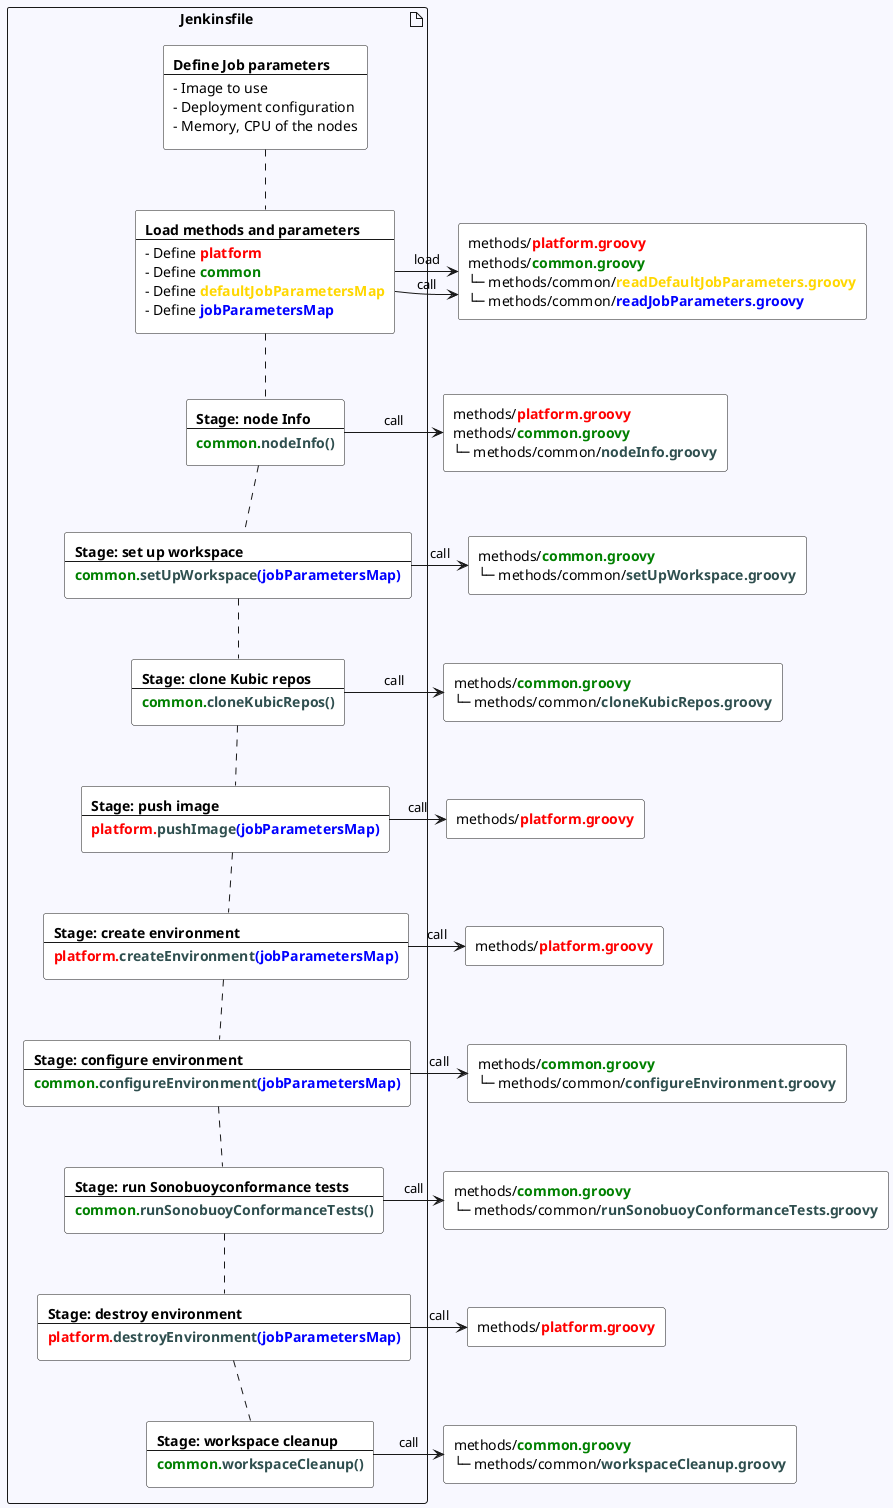 @startuml
skinparam backgroundColor GhostWhite
skinparam rectangle {
backgroundColor white
}

artifact Jenkinsfile {
rectangle jobParameters [
<b>Define Job parameters
----
- Image to use
- Deployment configuration
- Memory, CPU of the nodes
]

rectangle initPipeline [
<b>Load methods and parameters
----
- Define <b><color:red>platform
- Define <b><color:green>common
- Define <b><color:gold>defaultJobParametersMap
- Define <b><color:blue>jobParametersMap
]

rectangle nodeInfo [
<b>Stage: node Info
----
<b><color:Green>common.<color:darkslategray>nodeInfo()
]

rectangle setUpWorkspace [
<b>Stage: set up workspace
----
<b><color:Green>common.<color:darkslategray>setUpWorkspace<color:blue>(jobParametersMap)
]

rectangle cloneKubicRepos [
<b>Stage: clone Kubic repos
----
<b><color:Green>common.<color:darkslategray>cloneKubicRepos()
]

rectangle pushImage [
<b>Stage: push image
----
<b><color:Red>platform.<color:darkslategray>pushImage<color:blue>(jobParametersMap)
]

rectangle createEnv [
<b>Stage: create environment
----
<b><color:Red>platform.<color:darkslategray>createEnvironment<color:blue>(jobParametersMap)
]

rectangle configEnv [
<b>Stage: configure environment
----
<b><color:Green>common.<color:darkslategray>configureEnvironment<color:blue>(jobParametersMap)
]

rectangle runSonobuoyConformanceTests [
<b>Stage: run Sonobuoyconformance tests
----
<b><color:Green>common.<color:darkslategray>runSonobuoyConformanceTests()
]

rectangle destroyEnv [
<b>Stage: destroy environment
----
<b><color:Red>platform.<color:darkslategray>destroyEnvironment<color:blue>(jobParametersMap)
]

rectangle workspaceCleanup [
<b>Stage: workspace cleanup
----
<b><color:Green>common.<color:darkslategray>workspaceCleanup()
]

jobParameters .down. initPipeline
initPipeline .down. nodeInfo
nodeInfo .down. setUpWorkspace
setUpWorkspace .down. cloneKubicRepos
cloneKubicRepos .down. pushImage
pushImage .down. createEnv
createEnv .down. configEnv
configEnv .down. runSonobuoyConformanceTests
runSonobuoyConformanceTests .down. destroyEnv
destroyEnv .down. workspaceCleanup

}


rectangle methodsAndParams [
methods/<b><color:red>platform.groovy
methods/<b><color:green>common.groovy
└─ methods/common/<b><color:gold>readDefaultJobParameters.groovy
└─ methods/common/<b><color:blue>readJobParameters.groovy
]

rectangle nodeInfoMethod [
methods/<b><color:red>platform.groovy
methods/<b><color:green>common.groovy
└─ methods/common/<b><color:darkslategray>nodeInfo.groovy
]

rectangle setUpWorkspaceMethod [
methods/<b><color:green>common.groovy
└─ methods/common/<b><color:darkslategray>setUpWorkspace.groovy
]

rectangle cloneKubicReposMethod [
methods/<b><color:green>common.groovy
└─ methods/common/<b><color:darkslategray>cloneKubicRepos.groovy
]

rectangle pushImageMethod [
methods/<b><color:red>platform.groovy
]

rectangle createEnvMethod [
methods/<b><color:red>platform.groovy
]

rectangle configEnvMethod [
methods/<b><color:green>common.groovy
└─ methods/common/<b><color:darkslategray>configureEnvironment.groovy
]

rectangle runSonobuoyConformanceTestsMethod [
methods/<b><color:green>common.groovy
└─ methods/common/<b><color:darkslategray>runSonobuoyConformanceTests.groovy
]

rectangle destroyEnvMethod [
methods/<b><color:red>platform.groovy
]

rectangle workspaceCleanupMethod [
methods/<b><color:green>common.groovy
└─ methods/common/<b><color:darkslategray>workspaceCleanup.groovy
]


initPipeline -right-> methodsAndParams : load
initPipeline -right-> methodsAndParams : call
nodeInfo -right-> nodeInfoMethod : call
setUpWorkspace -right-> setUpWorkspaceMethod : call
cloneKubicRepos -right-> cloneKubicReposMethod : call
pushImage -right-> pushImageMethod : call
createEnv -right-> createEnvMethod : call
configEnv -right-> configEnvMethod : call
runSonobuoyConformanceTests -right-> runSonobuoyConformanceTestsMethod : call
destroyEnv -right-> destroyEnvMethod : call
workspaceCleanup -right-> workspaceCleanupMethod : call
@enduml
